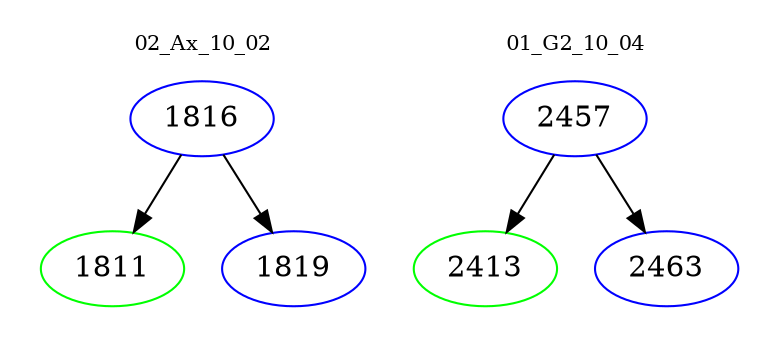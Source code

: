 digraph{
subgraph cluster_0 {
color = white
label = "02_Ax_10_02";
fontsize=10;
T0_1816 [label="1816", color="blue"]
T0_1816 -> T0_1811 [color="black"]
T0_1811 [label="1811", color="green"]
T0_1816 -> T0_1819 [color="black"]
T0_1819 [label="1819", color="blue"]
}
subgraph cluster_1 {
color = white
label = "01_G2_10_04";
fontsize=10;
T1_2457 [label="2457", color="blue"]
T1_2457 -> T1_2413 [color="black"]
T1_2413 [label="2413", color="green"]
T1_2457 -> T1_2463 [color="black"]
T1_2463 [label="2463", color="blue"]
}
}
